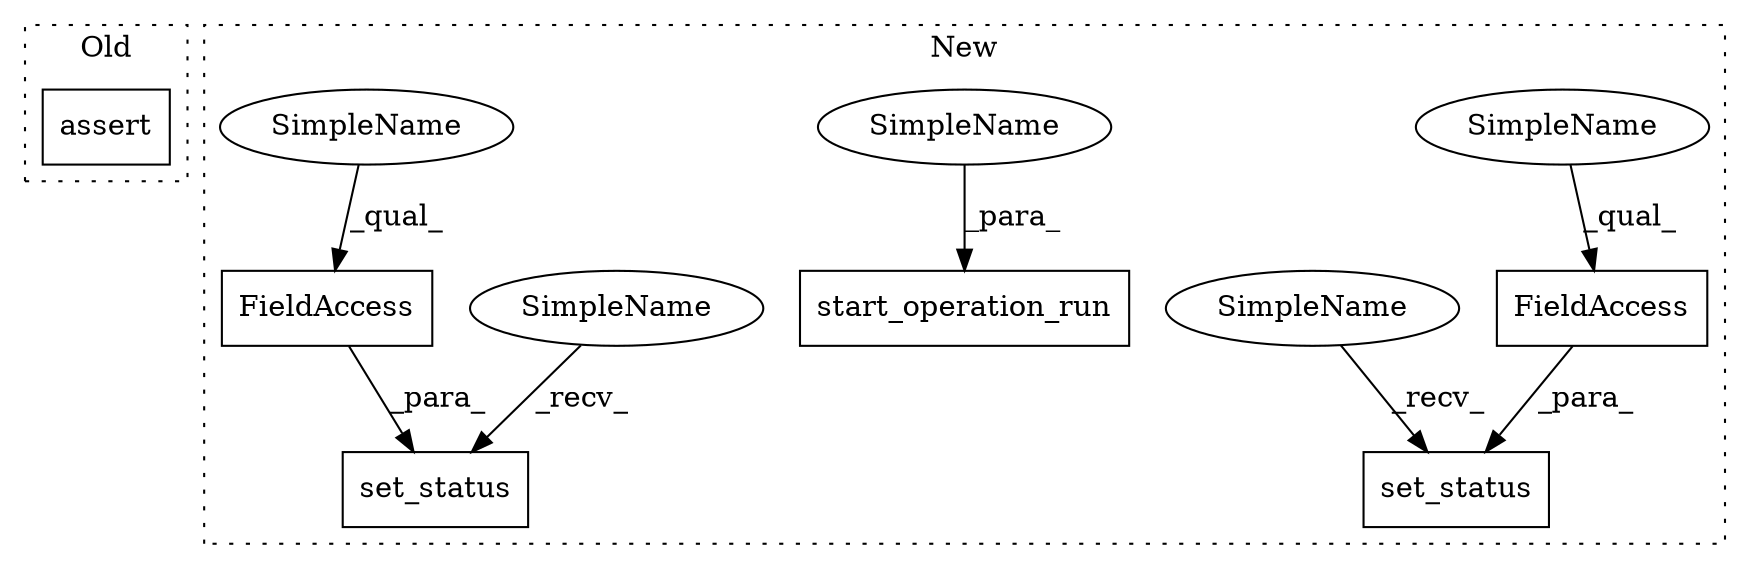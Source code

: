 digraph G {
subgraph cluster0 {
1 [label="assert" a="6" s="9921" l="7" shape="box"];
label = "Old";
style="dotted";
}
subgraph cluster1 {
2 [label="set_status" a="32" s="11362,11398" l="11,1" shape="box"];
3 [label="FieldAccess" a="22" s="11373" l="25" shape="box"];
4 [label="FieldAccess" a="22" s="11051" l="27" shape="box"];
5 [label="set_status" a="32" s="11040,11078" l="11,1" shape="box"];
6 [label="start_operation_run" a="32" s="10585,10618" l="20,1" shape="box"];
7 [label="SimpleName" a="42" s="11373" l="17" shape="ellipse"];
8 [label="SimpleName" a="42" s="11051" l="17" shape="ellipse"];
9 [label="SimpleName" a="42" s="10605" l="13" shape="ellipse"];
10 [label="SimpleName" a="42" s="11348" l="13" shape="ellipse"];
11 [label="SimpleName" a="42" s="11026" l="13" shape="ellipse"];
label = "New";
style="dotted";
}
3 -> 2 [label="_para_"];
4 -> 5 [label="_para_"];
7 -> 3 [label="_qual_"];
8 -> 4 [label="_qual_"];
9 -> 6 [label="_para_"];
10 -> 2 [label="_recv_"];
11 -> 5 [label="_recv_"];
}
